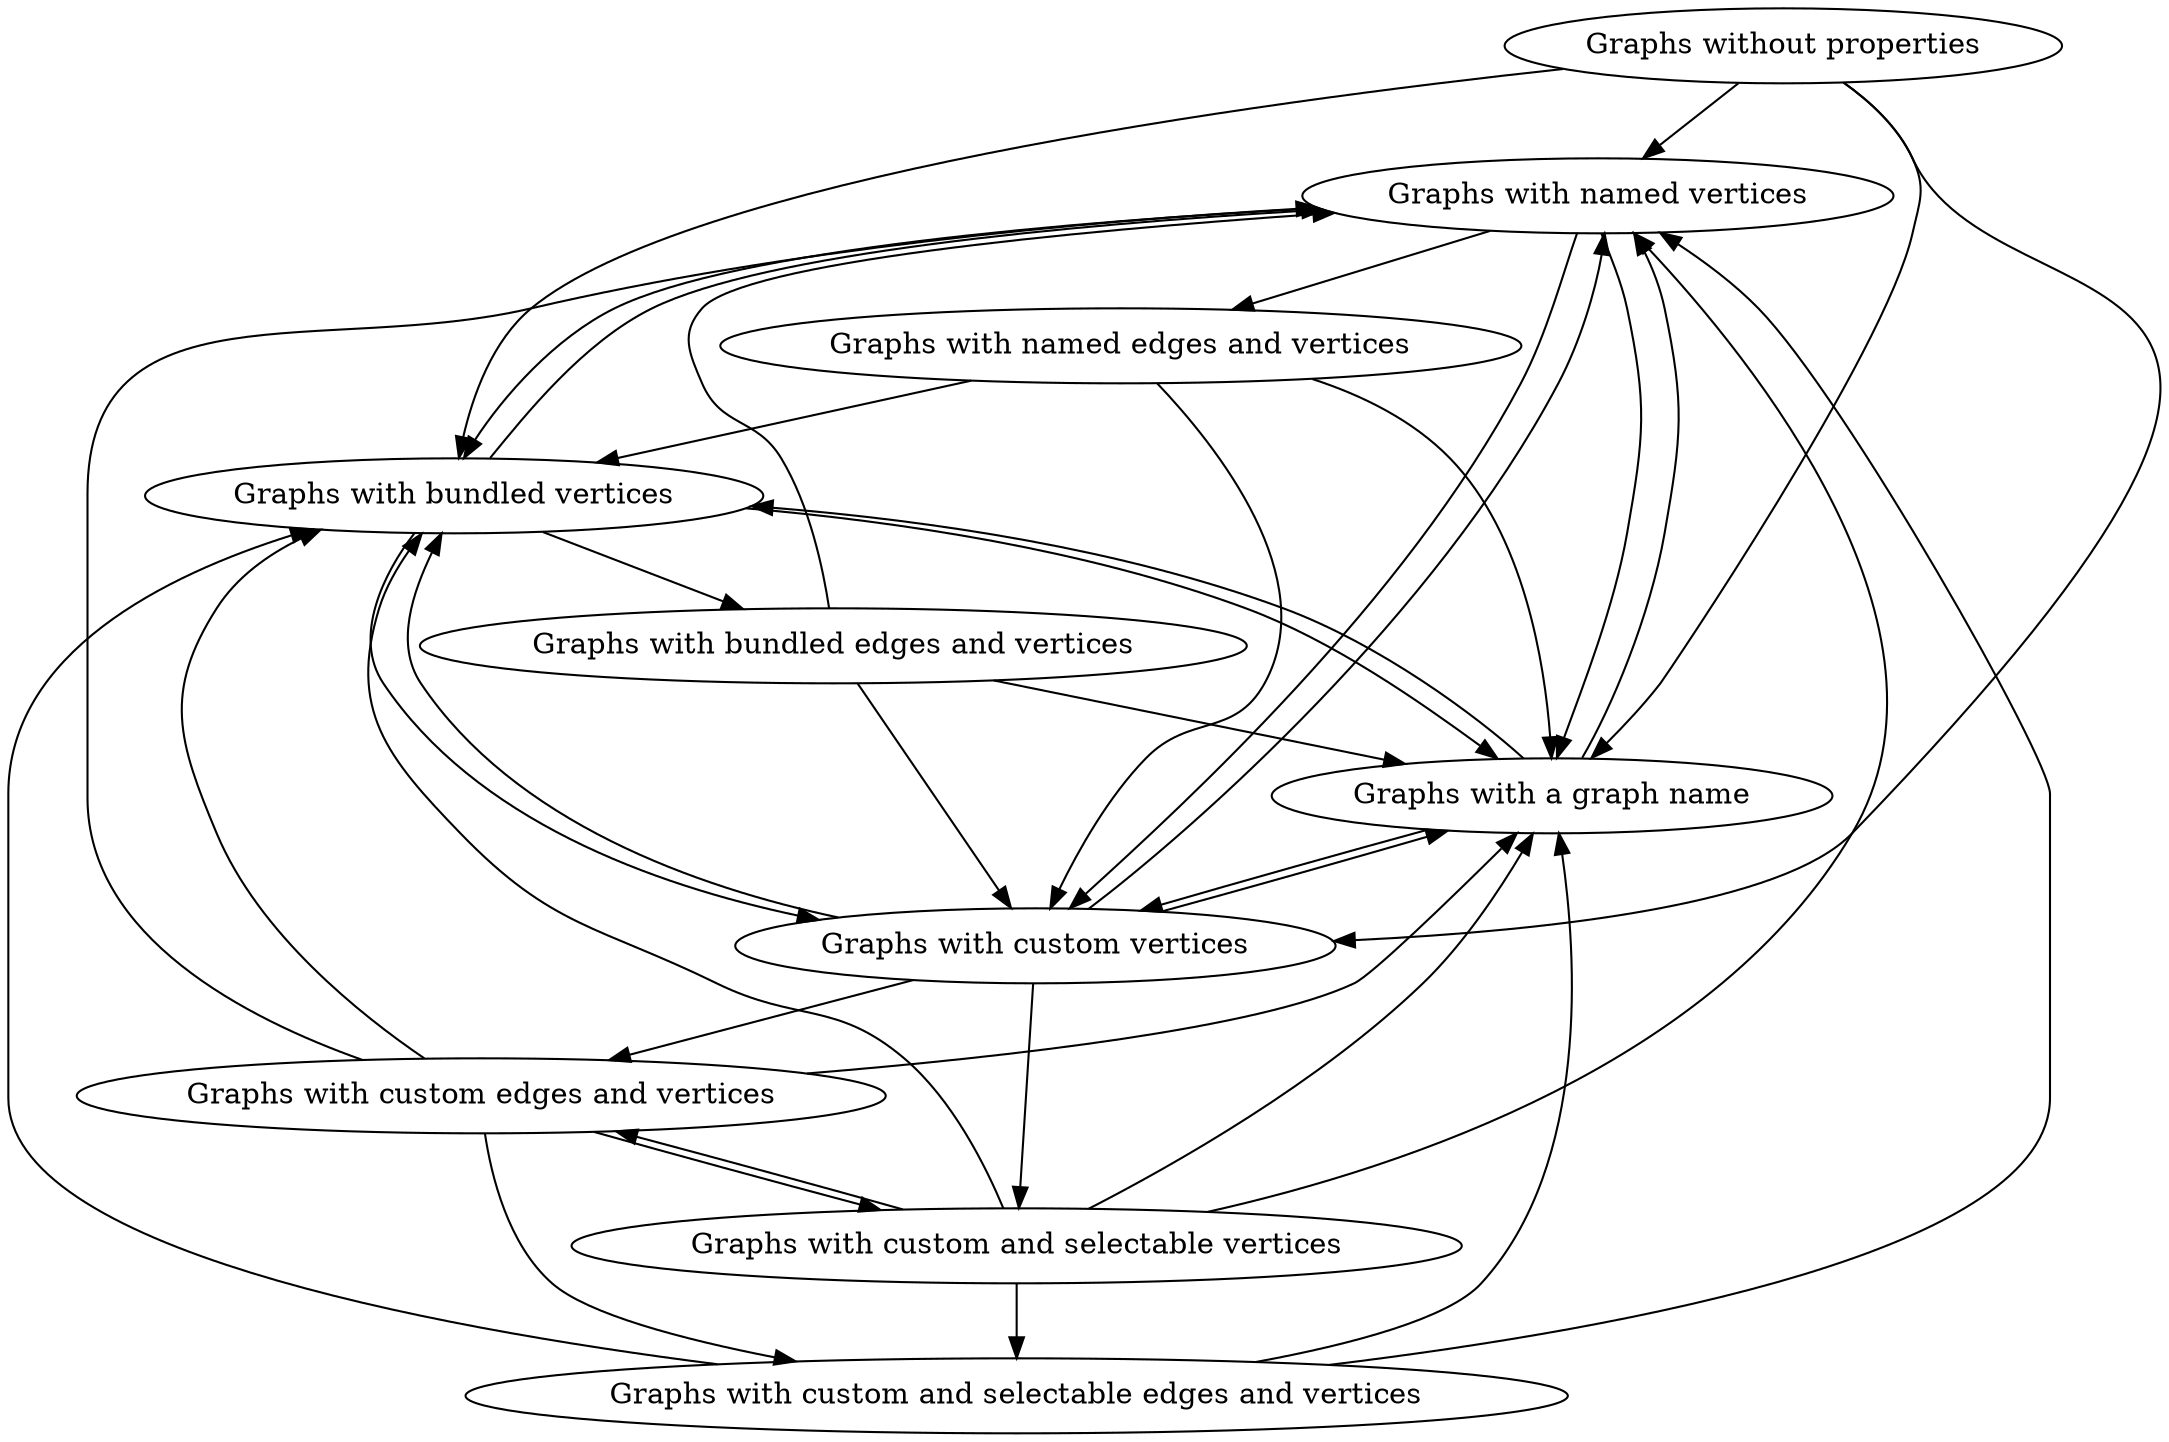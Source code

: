 digraph G {
0[label="Graphs without properties"];
1[label="Graphs with named vertices"];
2[label="Graphs with named edges and vertices"];
3[label="Graphs with bundled vertices"];
4[label="Graphs with bundled edges and vertices"];
5[label="Graphs with custom vertices"];
6[label="Graphs with custom and selectable vertices"];
7[label="Graphs with custom edges and vertices"];
8[label="Graphs with custom and selectable edges and vertices"];
9[label="Graphs with a graph name"];
0->1 ;
0->3 ;
0->5 ;
0->9 ;
1->2 ;
1->3 ;
1->5 ;
1->9 ;
2->3 ;
2->5 ;
2->9 ;
3->1 ;
3->4 ;
3->5 ;
3->9 ;
4->1 ;
4->5 ;
4->9 ;
5->1 ;
5->3 ;
5->7 ;
5->6 ;
5->9 ;
6->1 ;
6->3 ;
6->7 ;
6->8 ;
6->9 ;
7->1 ;
7->3 ;
7->6 ;
7->8 ;
7->9 ;
8->1 ;
8->3 ;
8->9 ;
9->1 ;
9->3 ;
9->5 ;
}
